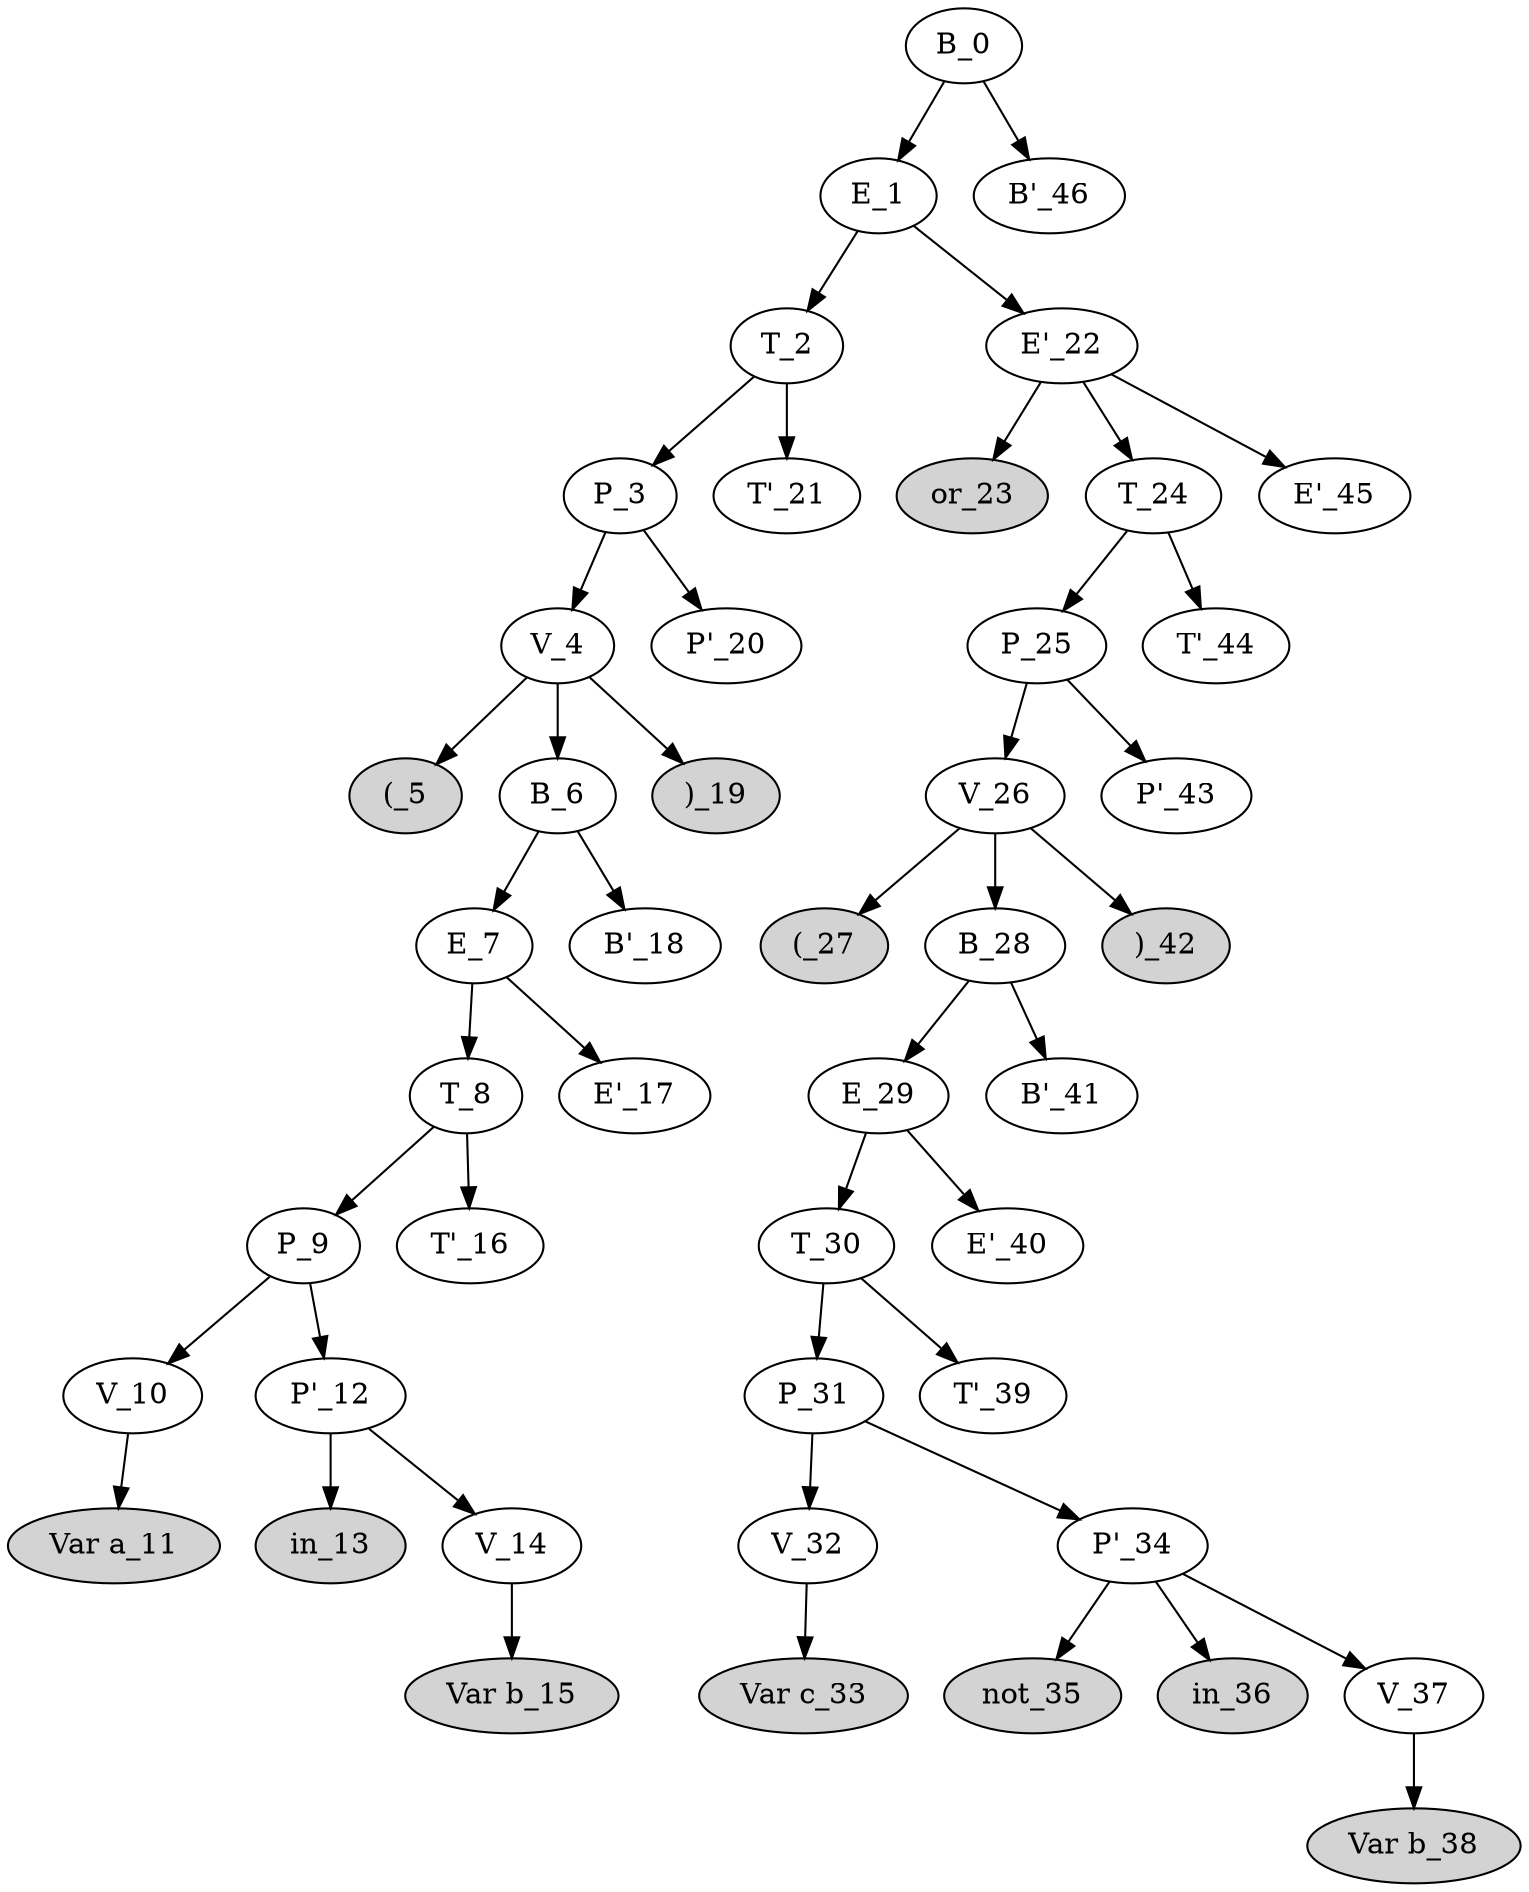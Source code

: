 digraph {
	B_0 -> E_1
	E_1 -> T_2
	T_2 -> P_3
	P_3 -> V_4
	V_4 -> "(_5"
	"(_5" [style=filled]
	V_4 -> B_6
	B_6 -> E_7
	E_7 -> T_8
	T_8 -> P_9
	P_9 -> V_10
	V_10 -> "Var a_11"
	"Var a_11" [style=filled]
	P_9 -> "P'_12"
	"P'_12" -> in_13
	in_13 [style=filled]
	"P'_12" -> V_14
	V_14 -> "Var b_15"
	"Var b_15" [style=filled]
	T_8 -> "T'_16"
	E_7 -> "E'_17"
	B_6 -> "B'_18"
	V_4 -> ")_19"
	")_19" [style=filled]
	P_3 -> "P'_20"
	T_2 -> "T'_21"
	E_1 -> "E'_22"
	"E'_22" -> or_23
	or_23 [style=filled]
	"E'_22" -> T_24
	T_24 -> P_25
	P_25 -> V_26
	V_26 -> "(_27"
	"(_27" [style=filled]
	V_26 -> B_28
	B_28 -> E_29
	E_29 -> T_30
	T_30 -> P_31
	P_31 -> V_32
	V_32 -> "Var c_33"
	"Var c_33" [style=filled]
	P_31 -> "P'_34"
	"P'_34" -> not_35
	not_35 [style=filled]
	"P'_34" -> in_36
	in_36 [style=filled]
	"P'_34" -> V_37
	V_37 -> "Var b_38"
	"Var b_38" [style=filled]
	T_30 -> "T'_39"
	E_29 -> "E'_40"
	B_28 -> "B'_41"
	V_26 -> ")_42"
	")_42" [style=filled]
	P_25 -> "P'_43"
	T_24 -> "T'_44"
	"E'_22" -> "E'_45"
	B_0 -> "B'_46"
}
